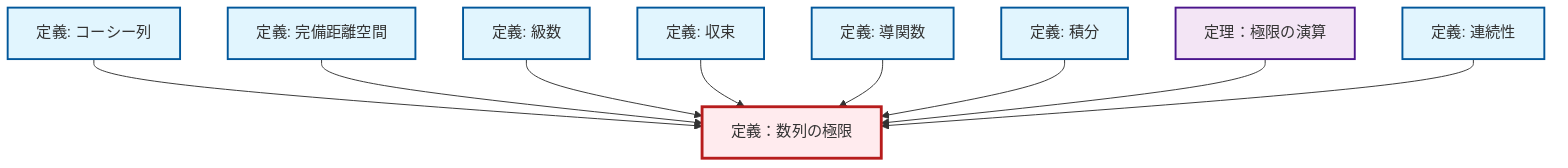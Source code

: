 graph TD
    classDef definition fill:#e1f5fe,stroke:#01579b,stroke-width:2px
    classDef theorem fill:#f3e5f5,stroke:#4a148c,stroke-width:2px
    classDef axiom fill:#fff3e0,stroke:#e65100,stroke-width:2px
    classDef example fill:#e8f5e9,stroke:#1b5e20,stroke-width:2px
    classDef current fill:#ffebee,stroke:#b71c1c,stroke-width:3px
    def-integral["定義: 積分"]:::definition
    def-cauchy-sequence["定義: コーシー列"]:::definition
    def-continuity["定義: 連続性"]:::definition
    def-convergence["定義: 収束"]:::definition
    def-limit["定義：数列の極限"]:::definition
    def-derivative["定義: 導関数"]:::definition
    thm-limit-arithmetic["定理：極限の演算"]:::theorem
    def-complete-metric-space["定義: 完備距離空間"]:::definition
    def-series["定義: 級数"]:::definition
    def-cauchy-sequence --> def-limit
    def-complete-metric-space --> def-limit
    def-series --> def-limit
    def-convergence --> def-limit
    def-derivative --> def-limit
    def-integral --> def-limit
    thm-limit-arithmetic --> def-limit
    def-continuity --> def-limit
    class def-limit current